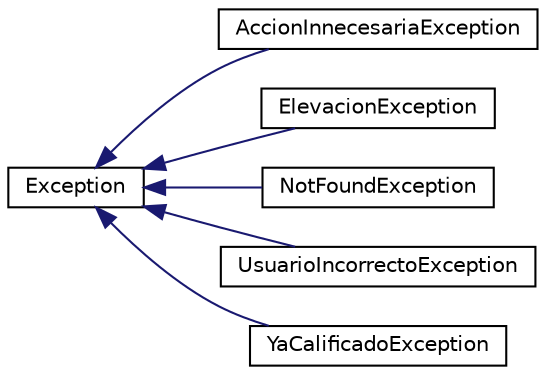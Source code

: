 digraph "Graphical Class Hierarchy"
{
 // INTERACTIVE_SVG=YES
 // LATEX_PDF_SIZE
  edge [fontname="Helvetica",fontsize="10",labelfontname="Helvetica",labelfontsize="10"];
  node [fontname="Helvetica",fontsize="10",shape=record];
  rankdir="LR";
  Node0 [label="Exception",height=0.2,width=0.4,color="black", fillcolor="white", style="filled",URL="$classException.html",tooltip=" "];
  Node0 -> Node1 [dir="back",color="midnightblue",fontsize="10",style="solid",fontname="Helvetica"];
  Node1 [label="AccionInnecesariaException",height=0.2,width=0.4,color="black", fillcolor="white", style="filled",URL="$classAccionInnecesariaException.html",tooltip=" "];
  Node0 -> Node2 [dir="back",color="midnightblue",fontsize="10",style="solid",fontname="Helvetica"];
  Node2 [label="ElevacionException",height=0.2,width=0.4,color="black", fillcolor="white", style="filled",URL="$classElevacionException.html",tooltip="Representa una excepción por falta de"];
  Node0 -> Node3 [dir="back",color="midnightblue",fontsize="10",style="solid",fontname="Helvetica"];
  Node3 [label="NotFoundException",height=0.2,width=0.4,color="black", fillcolor="white", style="filled",URL="$classNotFoundException.html",tooltip=" "];
  Node0 -> Node4 [dir="back",color="midnightblue",fontsize="10",style="solid",fontname="Helvetica"];
  Node4 [label="UsuarioIncorrectoException",height=0.2,width=0.4,color="black", fillcolor="white", style="filled",URL="$classUsuarioIncorrectoException.html",tooltip=" "];
  Node0 -> Node5 [dir="back",color="midnightblue",fontsize="10",style="solid",fontname="Helvetica"];
  Node5 [label="YaCalificadoException",height=0.2,width=0.4,color="black", fillcolor="white", style="filled",URL="$classYaCalificadoException.html",tooltip=" "];
}
